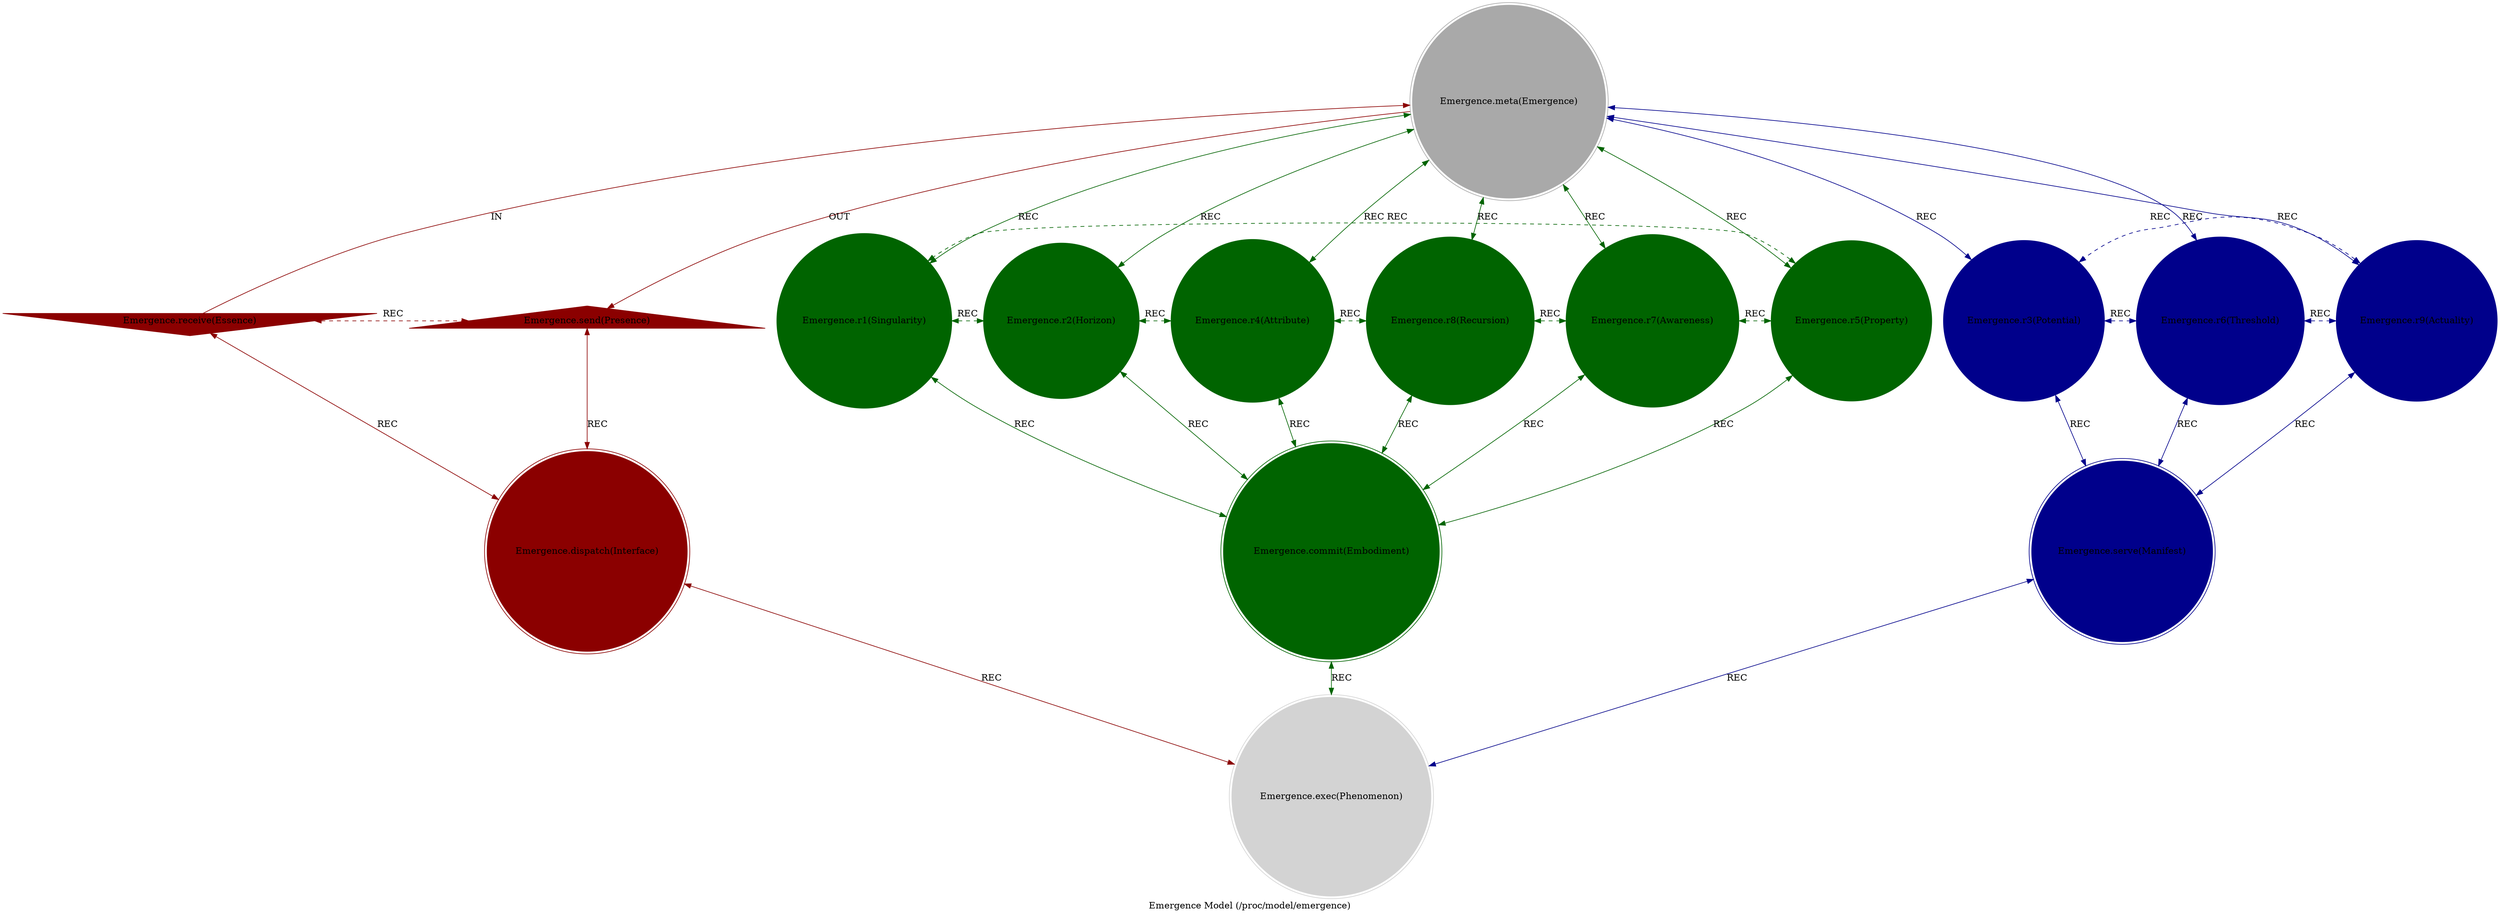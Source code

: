 strict digraph EmergenceModel {
    style = filled;
    color = lightgray;
    node [shape = circle; style = filled; color = lightgreen;];
    edge [color = darkgray;];
    label = "Emergence Model (/proc/model/emergence)";
    comment = "{{description}}";
    
    spark_a_t [label = "Emergence.receive(Essence)";comment = "Potential: {{description}}";shape = invtriangle;color = darkred;];
    spark_0_t [label = "Emergence.meta(Emergence)";comment = "Abstract: {{description}}";shape = doublecircle;color = darkgray;];
    spark_b_t [label = "Emergence.send(Presence)";comment = "Manifest: {{description}}";shape = triangle;color = darkred;];
    spark_1_t [label = "Emergence.r1(Singularity)";comment = "Initiation: {{description}}";color = darkgreen;];
    spark_2_t [label = "Emergence.r2(Horizon)";comment = "Response: {{description}}";color = darkgreen;];
    spark_4_t [label = "Emergence.r4(Attribute)";comment = "Integration: {{description}}";color = darkgreen;];
    spark_8_t [label = "Emergence.r8(Recursion)";comment = "Reflection: {{description}}";color = darkgreen;];
    spark_7_t [label = "Emergence.r7(Awareness)";comment = "Consolidation: {{description}}";color = darkgreen;];
    spark_5_t [label = "Emergence.r5(Property)";comment = "Propagation: {{description}}";color = darkgreen;];
    spark_3_t [label = "Emergence.r3(Potential)";comment = "Thesis: {{description}}";color = darkblue;];
    spark_6_t [label = "Emergence.r6(Threshold)";comment = "Antithesis: {{description}}";color = darkblue;];
    spark_9_t [label = "Emergence.r9(Actuality)";comment = "Synthesis: {{description}}";color = darkblue;];
    spark_c_t [label = "Emergence.dispatch(Interface)";comment = "Why-Who: {{description}}";shape = doublecircle;color = darkred;];
    spark_d_t [label = "Emergence.commit(Embodiment)";comment = "What-How: {{description}}";shape = doublecircle;color = darkgreen;];
    spark_e_t [label = "Emergence.serve(Manifest)";comment = "When-Where: {{description}}";shape = doublecircle;color = darkblue;];
    spark_f_t [label = "Emergence.exec(Phenomenon)";comment = "Which-Closure: {{description}}";shape = doublecircle;color = lightgray;];
    
    spark_a_t -> spark_0_t [label = "IN"; comment = "{{description}}"; color = darkred; constraint = false;];
    spark_0_t -> spark_b_t [label = "OUT"; comment = "{{description}}"; color = darkred;];
    spark_a_t -> spark_c_t [label = "REC"; comment = "{{description}}"; color = darkred; dir = both;];
    spark_b_t -> spark_c_t [label = "REC"; comment = "{{description}}"; color = darkred; dir = both;];
    spark_a_t -> spark_b_t [label = "REC"; comment = "{{description}}"; color = darkred; dir = both; style = dashed; constraint = false;];
    
    spark_0_t -> spark_1_t [label = "REC"; comment = "{{description}}"; color = darkgreen; dir = both;];
    spark_0_t -> spark_2_t [label = "REC"; comment = "{{description}}"; color = darkgreen; dir = both;];
    spark_0_t -> spark_4_t [label = "REC"; comment = "{{description}}"; color = darkgreen; dir = both;];
    spark_0_t -> spark_8_t [label = "REC"; comment = "{{description}}"; color = darkgreen; dir = both;];
    spark_0_t -> spark_7_t [label = "REC"; comment = "{{description}}"; color = darkgreen; dir = both;];
    spark_0_t -> spark_5_t [label = "REC"; comment = "{{description}}"; color = darkgreen; dir = both;];
    
    spark_1_t -> spark_2_t [label = "REC"; comment = "{{description}}"; color = darkgreen; dir = both; style = dashed; constraint = false;];
    spark_2_t -> spark_4_t [label = "REC"; comment = "{{description}}"; color = darkgreen; dir = both; style = dashed; constraint = false;];
    spark_4_t -> spark_8_t [label = "REC"; comment = "{{description}}"; color = darkgreen; dir = both; style = dashed; constraint = false;];
    spark_8_t -> spark_7_t [label = "REC"; comment = "{{description}}"; color = darkgreen; dir = both; style = dashed; constraint = false;];
    spark_7_t -> spark_5_t [label = "REC"; comment = "{{description}}"; color = darkgreen; dir = both; style = dashed; constraint = false;];
    spark_5_t -> spark_1_t [label = "REC"; comment = "{{description}}"; color = darkgreen; dir = both; style = dashed; constraint = false;];
    
    spark_1_t -> spark_d_t [label = "REC"; comment = "{{description}}"; color = darkgreen; dir = both;];
    spark_2_t -> spark_d_t [label = "REC"; comment = "{{description}}"; color = darkgreen; dir = both;];
    spark_4_t -> spark_d_t [label = "REC"; comment = "{{description}}"; color = darkgreen; dir = both;];
    spark_8_t -> spark_d_t [label = "REC"; comment = "{{description}}"; color = darkgreen; dir = both;];
    spark_7_t -> spark_d_t [label = "REC"; comment = "{{description}}"; color = darkgreen; dir = both;];
    spark_5_t -> spark_d_t [label = "REC"; comment = "{{description}}"; color = darkgreen; dir = both;];
    
    spark_0_t -> spark_3_t [label = "REC"; comment = "{{description}}"; color = darkblue; dir = both;];
    spark_0_t -> spark_6_t [label = "REC"; comment = "{{description}}"; color = darkblue; dir = both;];
    spark_0_t -> spark_9_t [label = "REC"; comment = "{{description}}"; color = darkblue; dir = both;];
    
    spark_3_t -> spark_e_t [label = "REC"; comment = "{{description}}"; color = darkblue; dir = both;];
    spark_6_t -> spark_e_t [label = "REC"; comment = "{{description}}"; color = darkblue; dir = both;];
    spark_9_t -> spark_e_t [label = "REC"; comment = "{{description}}"; color = darkblue; dir = both;];
    
    spark_3_t -> spark_6_t [label = "REC"; comment = "{{description}}"; color = darkblue; dir = both; style = dashed; constraint = false;];
    spark_6_t -> spark_9_t [label = "REC"; comment = "{{description}}"; color = darkblue; dir = both; style = dashed; constraint = false;];
    spark_9_t -> spark_3_t [label = "REC"; comment = "{{description}}"; color = darkblue; dir = both; style = dashed; constraint = false;];
    
    spark_c_t -> spark_f_t [label = "REC"; comment = "{{description}}"; color = darkred; dir = both;];
    spark_d_t -> spark_f_t [label = "REC"; comment = "{{description}}"; color = darkgreen; dir = both;];
    spark_e_t -> spark_f_t [label = "REC"; comment = "{{description}}"; color = darkblue; dir = both;];
}